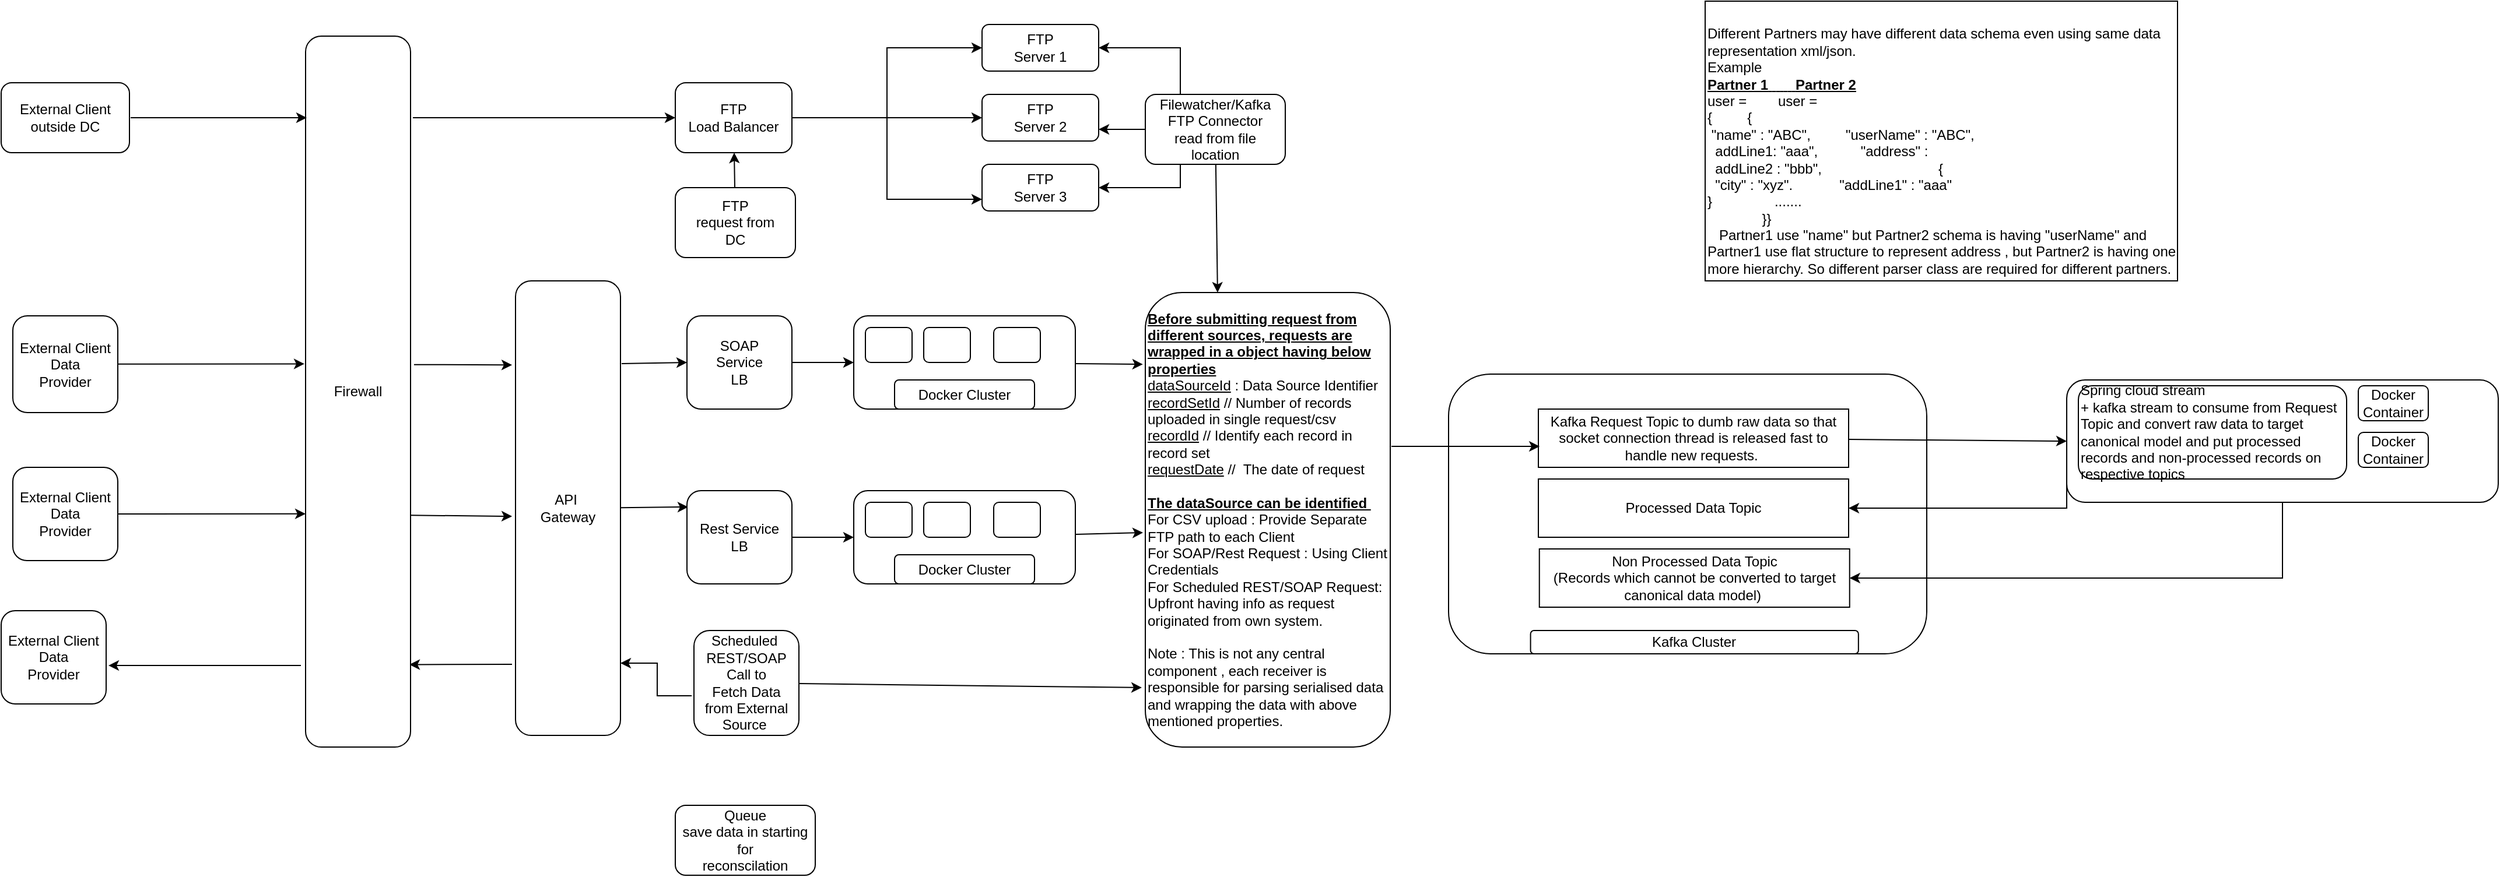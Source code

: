 <mxfile version="14.8.6" type="github">
  <diagram id="BYjT2eE-odGATEHhjXMd" name="Page-1">
    <mxGraphModel dx="2125" dy="1838" grid="1" gridSize="10" guides="1" tooltips="1" connect="1" arrows="1" fold="1" page="1" pageScale="1" pageWidth="827" pageHeight="1169" math="0" shadow="0">
      <root>
        <mxCell id="0" />
        <mxCell id="1" parent="0" />
        <mxCell id="c1tImv971CZiWF4TgYlr-3" value="" style="group" vertex="1" connectable="0" parent="1">
          <mxGeometry x="750" y="350" width="410" height="200" as="geometry" />
        </mxCell>
        <mxCell id="c1tImv971CZiWF4TgYlr-1" value="&lt;div style=&quot;text-align: justify&quot;&gt;&lt;br&gt;&lt;/div&gt;" style="rounded=1;whiteSpace=wrap;html=1;align=center;" vertex="1" parent="c1tImv971CZiWF4TgYlr-3">
          <mxGeometry y="-40" width="410" height="240" as="geometry" />
        </mxCell>
        <mxCell id="c1tImv971CZiWF4TgYlr-2" value="Kafka Cluster" style="rounded=1;whiteSpace=wrap;html=1;" vertex="1" parent="c1tImv971CZiWF4TgYlr-3">
          <mxGeometry x="70.29" y="180" width="281.14" height="20" as="geometry" />
        </mxCell>
        <mxCell id="c1tImv971CZiWF4TgYlr-8" value="Processed Data Topic" style="rounded=0;whiteSpace=wrap;html=1;" vertex="1" parent="c1tImv971CZiWF4TgYlr-3">
          <mxGeometry x="77" y="50" width="266" height="50" as="geometry" />
        </mxCell>
        <mxCell id="c1tImv971CZiWF4TgYlr-102" value="Non Processed Data Topic&lt;br&gt;(Records which cannot be converted to target canonical data model)&amp;nbsp;" style="rounded=0;whiteSpace=wrap;html=1;" vertex="1" parent="c1tImv971CZiWF4TgYlr-3">
          <mxGeometry x="77.86" y="110" width="266" height="50" as="geometry" />
        </mxCell>
        <mxCell id="c1tImv971CZiWF4TgYlr-7" value="Kafka Request Topic to dumb raw data so that socket connection thread is released fast to handle new requests.&amp;nbsp;" style="rounded=0;whiteSpace=wrap;html=1;" vertex="1" parent="c1tImv971CZiWF4TgYlr-3">
          <mxGeometry x="77" y="-10" width="266" height="50" as="geometry" />
        </mxCell>
        <mxCell id="c1tImv971CZiWF4TgYlr-55" style="edgeStyle=none;rounded=0;orthogonalLoop=1;jettySize=auto;html=1;entryX=0.989;entryY=0.884;entryDx=0;entryDy=0;entryPerimeter=0;" edge="1" parent="1" target="c1tImv971CZiWF4TgYlr-24">
          <mxGeometry relative="1" as="geometry">
            <mxPoint x="-53" y="559" as="sourcePoint" />
          </mxGeometry>
        </mxCell>
        <mxCell id="c1tImv971CZiWF4TgYlr-97" style="edgeStyle=none;rounded=0;orthogonalLoop=1;jettySize=auto;html=1;entryX=0;entryY=0.5;entryDx=0;entryDy=0;exitX=1.011;exitY=0.182;exitDx=0;exitDy=0;exitPerimeter=0;" edge="1" parent="1" source="c1tImv971CZiWF4TgYlr-22" target="c1tImv971CZiWF4TgYlr-23">
          <mxGeometry relative="1" as="geometry" />
        </mxCell>
        <mxCell id="c1tImv971CZiWF4TgYlr-100" style="edgeStyle=none;rounded=0;orthogonalLoop=1;jettySize=auto;html=1;entryX=0.011;entryY=0.175;entryDx=0;entryDy=0;entryPerimeter=0;" edge="1" parent="1" source="c1tImv971CZiWF4TgYlr-22" target="c1tImv971CZiWF4TgYlr-32">
          <mxGeometry relative="1" as="geometry" />
        </mxCell>
        <mxCell id="c1tImv971CZiWF4TgYlr-22" value="API&amp;nbsp;&lt;br&gt;Gateway" style="rounded=1;whiteSpace=wrap;html=1;" vertex="1" parent="1">
          <mxGeometry x="-50" y="230" width="90" height="390" as="geometry" />
        </mxCell>
        <mxCell id="c1tImv971CZiWF4TgYlr-70" style="edgeStyle=none;rounded=0;orthogonalLoop=1;jettySize=auto;html=1;entryX=0;entryY=0.5;entryDx=0;entryDy=0;" edge="1" parent="1" source="c1tImv971CZiWF4TgYlr-23" target="c1tImv971CZiWF4TgYlr-58">
          <mxGeometry relative="1" as="geometry" />
        </mxCell>
        <mxCell id="c1tImv971CZiWF4TgYlr-23" value="SOAP&lt;br&gt;Service&lt;br&gt;LB" style="rounded=1;whiteSpace=wrap;html=1;" vertex="1" parent="1">
          <mxGeometry x="97" y="260" width="90" height="80" as="geometry" />
        </mxCell>
        <mxCell id="c1tImv971CZiWF4TgYlr-57" style="edgeStyle=none;rounded=0;orthogonalLoop=1;jettySize=auto;html=1;entryX=1.022;entryY=0.588;entryDx=0;entryDy=0;entryPerimeter=0;" edge="1" parent="1" target="c1tImv971CZiWF4TgYlr-28">
          <mxGeometry relative="1" as="geometry">
            <mxPoint x="-234" y="560" as="sourcePoint" />
          </mxGeometry>
        </mxCell>
        <mxCell id="c1tImv971CZiWF4TgYlr-72" style="edgeStyle=none;rounded=0;orthogonalLoop=1;jettySize=auto;html=1;entryX=0;entryY=0.5;entryDx=0;entryDy=0;" edge="1" parent="1" target="c1tImv971CZiWF4TgYlr-34">
          <mxGeometry relative="1" as="geometry">
            <mxPoint x="-138" y="90" as="sourcePoint" />
          </mxGeometry>
        </mxCell>
        <mxCell id="c1tImv971CZiWF4TgYlr-96" style="edgeStyle=none;rounded=0;orthogonalLoop=1;jettySize=auto;html=1;entryX=-0.033;entryY=0.185;entryDx=0;entryDy=0;entryPerimeter=0;exitX=1.033;exitY=0.462;exitDx=0;exitDy=0;exitPerimeter=0;" edge="1" parent="1" source="c1tImv971CZiWF4TgYlr-24" target="c1tImv971CZiWF4TgYlr-22">
          <mxGeometry relative="1" as="geometry" />
        </mxCell>
        <mxCell id="c1tImv971CZiWF4TgYlr-99" style="edgeStyle=none;rounded=0;orthogonalLoop=1;jettySize=auto;html=1;entryX=-0.033;entryY=0.518;entryDx=0;entryDy=0;entryPerimeter=0;exitX=1;exitY=0.674;exitDx=0;exitDy=0;exitPerimeter=0;" edge="1" parent="1" source="c1tImv971CZiWF4TgYlr-24" target="c1tImv971CZiWF4TgYlr-22">
          <mxGeometry relative="1" as="geometry">
            <mxPoint x="-120" y="330" as="targetPoint" />
          </mxGeometry>
        </mxCell>
        <mxCell id="c1tImv971CZiWF4TgYlr-24" value="Firewall" style="rounded=1;whiteSpace=wrap;html=1;" vertex="1" parent="1">
          <mxGeometry x="-230" y="20" width="90" height="610" as="geometry" />
        </mxCell>
        <mxCell id="c1tImv971CZiWF4TgYlr-29" style="edgeStyle=orthogonalEdgeStyle;rounded=0;orthogonalLoop=1;jettySize=auto;html=1;exitX=-0.022;exitY=0.622;exitDx=0;exitDy=0;entryX=1;entryY=0.841;entryDx=0;entryDy=0;entryPerimeter=0;exitPerimeter=0;" edge="1" parent="1" source="c1tImv971CZiWF4TgYlr-27" target="c1tImv971CZiWF4TgYlr-22">
          <mxGeometry relative="1" as="geometry" />
        </mxCell>
        <mxCell id="c1tImv971CZiWF4TgYlr-91" style="edgeStyle=none;rounded=0;orthogonalLoop=1;jettySize=auto;html=1;" edge="1" parent="1" source="c1tImv971CZiWF4TgYlr-27">
          <mxGeometry relative="1" as="geometry">
            <mxPoint x="487" y="579" as="targetPoint" />
          </mxGeometry>
        </mxCell>
        <mxCell id="c1tImv971CZiWF4TgYlr-27" value="Scheduled&amp;nbsp;&lt;br&gt;REST/SOAP&lt;br&gt;Call to&lt;br&gt;Fetch Data&lt;br&gt;from External&lt;br&gt;Source&amp;nbsp;" style="rounded=1;whiteSpace=wrap;html=1;" vertex="1" parent="1">
          <mxGeometry x="103" y="530" width="90" height="90" as="geometry" />
        </mxCell>
        <mxCell id="c1tImv971CZiWF4TgYlr-28" value="External Client&lt;br&gt;Data&lt;br&gt;Provider" style="rounded=1;whiteSpace=wrap;html=1;" vertex="1" parent="1">
          <mxGeometry x="-491" y="513" width="90" height="80" as="geometry" />
        </mxCell>
        <mxCell id="c1tImv971CZiWF4TgYlr-71" style="edgeStyle=none;rounded=0;orthogonalLoop=1;jettySize=auto;html=1;entryX=0;entryY=0.5;entryDx=0;entryDy=0;" edge="1" parent="1" source="c1tImv971CZiWF4TgYlr-32" target="c1tImv971CZiWF4TgYlr-65">
          <mxGeometry relative="1" as="geometry" />
        </mxCell>
        <mxCell id="c1tImv971CZiWF4TgYlr-32" value="Rest Service&lt;br&gt;LB" style="rounded=1;whiteSpace=wrap;html=1;" vertex="1" parent="1">
          <mxGeometry x="97" y="410" width="90" height="80" as="geometry" />
        </mxCell>
        <mxCell id="c1tImv971CZiWF4TgYlr-45" style="edgeStyle=orthogonalEdgeStyle;rounded=0;orthogonalLoop=1;jettySize=auto;html=1;entryX=0.011;entryY=0.1;entryDx=0;entryDy=0;entryPerimeter=0;" edge="1" parent="1">
          <mxGeometry relative="1" as="geometry">
            <mxPoint x="-380" y="90" as="sourcePoint" />
            <mxPoint x="-229.01" y="90" as="targetPoint" />
          </mxGeometry>
        </mxCell>
        <mxCell id="c1tImv971CZiWF4TgYlr-33" value="External Client&lt;br&gt;outside DC" style="rounded=1;whiteSpace=wrap;html=1;" vertex="1" parent="1">
          <mxGeometry x="-491" y="60" width="110" height="60" as="geometry" />
        </mxCell>
        <mxCell id="c1tImv971CZiWF4TgYlr-42" style="edgeStyle=orthogonalEdgeStyle;rounded=0;orthogonalLoop=1;jettySize=auto;html=1;entryX=0;entryY=0.5;entryDx=0;entryDy=0;" edge="1" parent="1" source="c1tImv971CZiWF4TgYlr-34" target="c1tImv971CZiWF4TgYlr-39">
          <mxGeometry relative="1" as="geometry" />
        </mxCell>
        <mxCell id="c1tImv971CZiWF4TgYlr-43" style="edgeStyle=orthogonalEdgeStyle;rounded=0;orthogonalLoop=1;jettySize=auto;html=1;entryX=0;entryY=0.75;entryDx=0;entryDy=0;" edge="1" parent="1" source="c1tImv971CZiWF4TgYlr-34" target="c1tImv971CZiWF4TgYlr-35">
          <mxGeometry relative="1" as="geometry" />
        </mxCell>
        <mxCell id="c1tImv971CZiWF4TgYlr-44" style="edgeStyle=orthogonalEdgeStyle;rounded=0;orthogonalLoop=1;jettySize=auto;html=1;entryX=0;entryY=0.5;entryDx=0;entryDy=0;" edge="1" parent="1" source="c1tImv971CZiWF4TgYlr-34" target="c1tImv971CZiWF4TgYlr-38">
          <mxGeometry relative="1" as="geometry" />
        </mxCell>
        <mxCell id="c1tImv971CZiWF4TgYlr-34" value="FTP&lt;br&gt;Load Balancer" style="rounded=1;whiteSpace=wrap;html=1;" vertex="1" parent="1">
          <mxGeometry x="87" y="60" width="100" height="60" as="geometry" />
        </mxCell>
        <mxCell id="c1tImv971CZiWF4TgYlr-40" value="" style="group" vertex="1" connectable="0" parent="1">
          <mxGeometry x="350" y="10" width="100" height="160" as="geometry" />
        </mxCell>
        <mxCell id="c1tImv971CZiWF4TgYlr-35" value="FTP&lt;br&gt;Server 3" style="rounded=1;whiteSpace=wrap;html=1;" vertex="1" parent="c1tImv971CZiWF4TgYlr-40">
          <mxGeometry y="120" width="100" height="40" as="geometry" />
        </mxCell>
        <mxCell id="c1tImv971CZiWF4TgYlr-38" value="FTP&lt;br&gt;Server 2" style="rounded=1;whiteSpace=wrap;html=1;" vertex="1" parent="c1tImv971CZiWF4TgYlr-40">
          <mxGeometry y="60" width="100" height="40" as="geometry" />
        </mxCell>
        <mxCell id="c1tImv971CZiWF4TgYlr-39" value="FTP&lt;br&gt;Server 1" style="rounded=1;whiteSpace=wrap;html=1;" vertex="1" parent="c1tImv971CZiWF4TgYlr-40">
          <mxGeometry width="100" height="40" as="geometry" />
        </mxCell>
        <mxCell id="c1tImv971CZiWF4TgYlr-51" style="edgeStyle=none;rounded=0;orthogonalLoop=1;jettySize=auto;html=1;entryX=1;entryY=0.5;entryDx=0;entryDy=0;exitX=0.25;exitY=0;exitDx=0;exitDy=0;" edge="1" parent="1" source="c1tImv971CZiWF4TgYlr-46" target="c1tImv971CZiWF4TgYlr-39">
          <mxGeometry relative="1" as="geometry">
            <Array as="points">
              <mxPoint x="520" y="30" />
            </Array>
          </mxGeometry>
        </mxCell>
        <mxCell id="c1tImv971CZiWF4TgYlr-52" style="edgeStyle=none;rounded=0;orthogonalLoop=1;jettySize=auto;html=1;entryX=1;entryY=0.75;entryDx=0;entryDy=0;" edge="1" parent="1" source="c1tImv971CZiWF4TgYlr-46" target="c1tImv971CZiWF4TgYlr-38">
          <mxGeometry relative="1" as="geometry" />
        </mxCell>
        <mxCell id="c1tImv971CZiWF4TgYlr-53" style="edgeStyle=none;rounded=0;orthogonalLoop=1;jettySize=auto;html=1;entryX=1;entryY=0.5;entryDx=0;entryDy=0;exitX=0.25;exitY=1;exitDx=0;exitDy=0;" edge="1" parent="1" source="c1tImv971CZiWF4TgYlr-46" target="c1tImv971CZiWF4TgYlr-35">
          <mxGeometry relative="1" as="geometry">
            <Array as="points">
              <mxPoint x="520" y="150" />
            </Array>
          </mxGeometry>
        </mxCell>
        <mxCell id="c1tImv971CZiWF4TgYlr-88" style="edgeStyle=none;rounded=0;orthogonalLoop=1;jettySize=auto;html=1;entryX=0.295;entryY=0;entryDx=0;entryDy=0;entryPerimeter=0;" edge="1" parent="1" source="c1tImv971CZiWF4TgYlr-46" target="c1tImv971CZiWF4TgYlr-87">
          <mxGeometry relative="1" as="geometry" />
        </mxCell>
        <mxCell id="c1tImv971CZiWF4TgYlr-46" value="Filewatcher/Kafka&lt;br&gt;FTP Connector&lt;br&gt;read from file&lt;br&gt;location" style="rounded=1;whiteSpace=wrap;html=1;" vertex="1" parent="1">
          <mxGeometry x="490" y="70" width="120" height="60" as="geometry" />
        </mxCell>
        <mxCell id="c1tImv971CZiWF4TgYlr-63" value="" style="group" vertex="1" connectable="0" parent="1">
          <mxGeometry x="240" y="260" width="190" height="80" as="geometry" />
        </mxCell>
        <mxCell id="c1tImv971CZiWF4TgYlr-58" value="&lt;div&gt;&lt;/div&gt;" style="rounded=1;whiteSpace=wrap;html=1;align=left;" vertex="1" parent="c1tImv971CZiWF4TgYlr-63">
          <mxGeometry width="190" height="80" as="geometry" />
        </mxCell>
        <mxCell id="c1tImv971CZiWF4TgYlr-59" value="" style="rounded=1;whiteSpace=wrap;html=1;" vertex="1" parent="c1tImv971CZiWF4TgYlr-63">
          <mxGeometry x="10" y="10" width="40" height="30" as="geometry" />
        </mxCell>
        <mxCell id="c1tImv971CZiWF4TgYlr-60" value="" style="rounded=1;whiteSpace=wrap;html=1;" vertex="1" parent="c1tImv971CZiWF4TgYlr-63">
          <mxGeometry x="60" y="10" width="40" height="30" as="geometry" />
        </mxCell>
        <mxCell id="c1tImv971CZiWF4TgYlr-61" value="" style="rounded=1;whiteSpace=wrap;html=1;" vertex="1" parent="c1tImv971CZiWF4TgYlr-63">
          <mxGeometry x="120" y="10" width="40" height="30" as="geometry" />
        </mxCell>
        <mxCell id="c1tImv971CZiWF4TgYlr-62" value="Docker Cluster" style="rounded=1;whiteSpace=wrap;html=1;" vertex="1" parent="c1tImv971CZiWF4TgYlr-63">
          <mxGeometry x="35" y="55" width="120" height="25" as="geometry" />
        </mxCell>
        <mxCell id="c1tImv971CZiWF4TgYlr-64" value="" style="group" vertex="1" connectable="0" parent="1">
          <mxGeometry x="240" y="410" width="190" height="80" as="geometry" />
        </mxCell>
        <mxCell id="c1tImv971CZiWF4TgYlr-65" value="&lt;div&gt;&lt;/div&gt;" style="rounded=1;whiteSpace=wrap;html=1;align=left;" vertex="1" parent="c1tImv971CZiWF4TgYlr-64">
          <mxGeometry width="190" height="80" as="geometry" />
        </mxCell>
        <mxCell id="c1tImv971CZiWF4TgYlr-66" value="" style="rounded=1;whiteSpace=wrap;html=1;" vertex="1" parent="c1tImv971CZiWF4TgYlr-64">
          <mxGeometry x="10" y="10" width="40" height="30" as="geometry" />
        </mxCell>
        <mxCell id="c1tImv971CZiWF4TgYlr-67" value="" style="rounded=1;whiteSpace=wrap;html=1;" vertex="1" parent="c1tImv971CZiWF4TgYlr-64">
          <mxGeometry x="60" y="10" width="40" height="30" as="geometry" />
        </mxCell>
        <mxCell id="c1tImv971CZiWF4TgYlr-68" value="" style="rounded=1;whiteSpace=wrap;html=1;" vertex="1" parent="c1tImv971CZiWF4TgYlr-64">
          <mxGeometry x="120" y="10" width="40" height="30" as="geometry" />
        </mxCell>
        <mxCell id="c1tImv971CZiWF4TgYlr-69" value="Docker Cluster" style="rounded=1;whiteSpace=wrap;html=1;" vertex="1" parent="c1tImv971CZiWF4TgYlr-64">
          <mxGeometry x="35" y="55" width="120" height="25" as="geometry" />
        </mxCell>
        <mxCell id="c1tImv971CZiWF4TgYlr-83" value="Queue&lt;br&gt;save data in starting for&lt;br&gt;reconscilation" style="rounded=1;whiteSpace=wrap;html=1;" vertex="1" parent="1">
          <mxGeometry x="87" y="680" width="120" height="60" as="geometry" />
        </mxCell>
        <mxCell id="c1tImv971CZiWF4TgYlr-86" style="edgeStyle=none;rounded=0;orthogonalLoop=1;jettySize=auto;html=1;" edge="1" parent="1" source="c1tImv971CZiWF4TgYlr-85" target="c1tImv971CZiWF4TgYlr-34">
          <mxGeometry relative="1" as="geometry" />
        </mxCell>
        <mxCell id="c1tImv971CZiWF4TgYlr-85" value="FTP&lt;br&gt;request from&lt;br&gt;DC" style="rounded=1;whiteSpace=wrap;html=1;" vertex="1" parent="1">
          <mxGeometry x="87" y="150" width="103" height="60" as="geometry" />
        </mxCell>
        <mxCell id="c1tImv971CZiWF4TgYlr-92" style="edgeStyle=none;rounded=0;orthogonalLoop=1;jettySize=auto;html=1;entryX=0.004;entryY=0.64;entryDx=0;entryDy=0;entryPerimeter=0;" edge="1" parent="1" target="c1tImv971CZiWF4TgYlr-7">
          <mxGeometry relative="1" as="geometry">
            <mxPoint x="701" y="372" as="sourcePoint" />
            <Array as="points" />
          </mxGeometry>
        </mxCell>
        <mxCell id="c1tImv971CZiWF4TgYlr-87" value="&lt;b&gt;&lt;u&gt;Before submitting request from different sources, requests are wrapped in a object having below properties&lt;/u&gt;&lt;/b&gt;&lt;br&gt;&lt;u&gt;dataSourceId&lt;/u&gt; : Data Source Identifier&amp;nbsp;&lt;br&gt;&lt;u&gt;recordSetId&lt;/u&gt; // Number of records uploaded in single request/csv&amp;nbsp;&lt;br&gt;&lt;u&gt;recordId&lt;/u&gt; // Identify each record in record set&lt;br&gt;&lt;u&gt;requestDate&lt;/u&gt; //&amp;nbsp; The date of request&lt;br&gt;&lt;br&gt;&lt;b&gt;&lt;u&gt;The dataSource can be identified&amp;nbsp;&lt;/u&gt;&lt;/b&gt;&lt;br&gt;For CSV upload : Provide Separate FTP path to each Client&lt;br&gt;For SOAP/Rest Request : Using Client Credentials&lt;br&gt;For Scheduled REST/SOAP Request: Upfront having info as request originated from own system.&lt;br&gt;&lt;br&gt;Note : This is not any central component , each receiver is responsible for parsing serialised data and wrapping the data with above mentioned properties.&amp;nbsp;&amp;nbsp;" style="rounded=1;whiteSpace=wrap;html=1;align=left;" vertex="1" parent="1">
          <mxGeometry x="490" y="240" width="210" height="390" as="geometry" />
        </mxCell>
        <mxCell id="c1tImv971CZiWF4TgYlr-89" style="edgeStyle=none;rounded=0;orthogonalLoop=1;jettySize=auto;html=1;entryX=-0.01;entryY=0.158;entryDx=0;entryDy=0;entryPerimeter=0;" edge="1" parent="1" source="c1tImv971CZiWF4TgYlr-58" target="c1tImv971CZiWF4TgYlr-87">
          <mxGeometry relative="1" as="geometry">
            <mxPoint x="490" y="295" as="targetPoint" />
          </mxGeometry>
        </mxCell>
        <mxCell id="c1tImv971CZiWF4TgYlr-90" style="edgeStyle=none;rounded=0;orthogonalLoop=1;jettySize=auto;html=1;" edge="1" parent="1" source="c1tImv971CZiWF4TgYlr-65">
          <mxGeometry relative="1" as="geometry">
            <mxPoint x="488" y="446" as="targetPoint" />
          </mxGeometry>
        </mxCell>
        <mxCell id="c1tImv971CZiWF4TgYlr-95" style="edgeStyle=none;rounded=0;orthogonalLoop=1;jettySize=auto;html=1;entryX=-0.011;entryY=0.461;entryDx=0;entryDy=0;entryPerimeter=0;" edge="1" parent="1" source="c1tImv971CZiWF4TgYlr-93" target="c1tImv971CZiWF4TgYlr-24">
          <mxGeometry relative="1" as="geometry" />
        </mxCell>
        <mxCell id="c1tImv971CZiWF4TgYlr-93" value="External Client&lt;br&gt;Data&lt;br&gt;Provider" style="rounded=1;whiteSpace=wrap;html=1;" vertex="1" parent="1">
          <mxGeometry x="-481" y="260" width="90" height="83" as="geometry" />
        </mxCell>
        <mxCell id="c1tImv971CZiWF4TgYlr-98" style="edgeStyle=none;rounded=0;orthogonalLoop=1;jettySize=auto;html=1;entryX=0;entryY=0.672;entryDx=0;entryDy=0;entryPerimeter=0;" edge="1" parent="1" source="c1tImv971CZiWF4TgYlr-94" target="c1tImv971CZiWF4TgYlr-24">
          <mxGeometry relative="1" as="geometry" />
        </mxCell>
        <mxCell id="c1tImv971CZiWF4TgYlr-94" value="External Client&lt;br&gt;Data&lt;br&gt;Provider" style="rounded=1;whiteSpace=wrap;html=1;" vertex="1" parent="1">
          <mxGeometry x="-481" y="390" width="90" height="80" as="geometry" />
        </mxCell>
        <mxCell id="c1tImv971CZiWF4TgYlr-109" style="edgeStyle=none;rounded=0;orthogonalLoop=1;jettySize=auto;html=1;entryX=1;entryY=0.5;entryDx=0;entryDy=0;exitX=0;exitY=0.75;exitDx=0;exitDy=0;" edge="1" parent="1" source="c1tImv971CZiWF4TgYlr-103" target="c1tImv971CZiWF4TgYlr-8">
          <mxGeometry relative="1" as="geometry">
            <Array as="points">
              <mxPoint x="1280" y="425" />
            </Array>
          </mxGeometry>
        </mxCell>
        <mxCell id="c1tImv971CZiWF4TgYlr-110" style="edgeStyle=none;rounded=0;orthogonalLoop=1;jettySize=auto;html=1;entryX=1;entryY=0.5;entryDx=0;entryDy=0;" edge="1" parent="1" source="c1tImv971CZiWF4TgYlr-103" target="c1tImv971CZiWF4TgYlr-102">
          <mxGeometry relative="1" as="geometry">
            <Array as="points">
              <mxPoint x="1465" y="485" />
            </Array>
          </mxGeometry>
        </mxCell>
        <mxCell id="c1tImv971CZiWF4TgYlr-103" value="" style="rounded=1;whiteSpace=wrap;html=1;" vertex="1" parent="1">
          <mxGeometry x="1280" y="315" width="370" height="105" as="geometry" />
        </mxCell>
        <mxCell id="c1tImv971CZiWF4TgYlr-104" value="Spring cloud stream &lt;br&gt;+ kafka stream to consume from Request Topic and convert raw data to target canonical model and put processed records and non-processed records on respective topics" style="rounded=1;whiteSpace=wrap;html=1;align=left;" vertex="1" parent="1">
          <mxGeometry x="1290" y="320" width="230" height="80" as="geometry" />
        </mxCell>
        <mxCell id="c1tImv971CZiWF4TgYlr-106" value="Docker Container" style="rounded=1;whiteSpace=wrap;html=1;" vertex="1" parent="1">
          <mxGeometry x="1530" y="320" width="60" height="30" as="geometry" />
        </mxCell>
        <mxCell id="c1tImv971CZiWF4TgYlr-107" value="Docker Container" style="rounded=1;whiteSpace=wrap;html=1;" vertex="1" parent="1">
          <mxGeometry x="1530" y="360" width="60" height="30" as="geometry" />
        </mxCell>
        <mxCell id="c1tImv971CZiWF4TgYlr-108" style="edgeStyle=none;rounded=0;orthogonalLoop=1;jettySize=auto;html=1;entryX=0;entryY=0.5;entryDx=0;entryDy=0;" edge="1" parent="1" source="c1tImv971CZiWF4TgYlr-7" target="c1tImv971CZiWF4TgYlr-103">
          <mxGeometry relative="1" as="geometry" />
        </mxCell>
        <mxCell id="c1tImv971CZiWF4TgYlr-112" value="&lt;span&gt;&amp;nbsp; &amp;nbsp;&amp;nbsp;&lt;/span&gt;&lt;br&gt;&lt;span&gt;Different Partners may have different data schema even using same data representation xml/json.&lt;/span&gt;&lt;br&gt;&lt;span&gt;Example&amp;nbsp;&lt;/span&gt;&lt;br&gt;&lt;b&gt;&lt;u&gt;Partner 1&lt;span&gt;	&lt;span style=&quot;white-space: pre&quot;&gt;	&lt;/span&gt;&lt;span style=&quot;white-space: pre&quot;&gt;	&lt;/span&gt;&lt;span style=&quot;white-space: pre&quot;&gt;	&lt;/span&gt;&lt;span style=&quot;white-space: pre&quot;&gt;	&lt;/span&gt;&lt;span style=&quot;white-space: pre&quot;&gt;	&lt;/span&gt;&lt;/span&gt;&lt;span&gt;	&lt;/span&gt;&lt;span&gt;	&lt;/span&gt;&lt;span&gt;	&lt;/span&gt;&lt;span&gt;	&lt;/span&gt;Partner 2&lt;/u&gt;&lt;/b&gt;&lt;br&gt;&lt;span&gt;user =&lt;/span&gt;&lt;span&gt;	&lt;span style=&quot;white-space: pre&quot;&gt;	&lt;/span&gt;&lt;span style=&quot;white-space: pre&quot;&gt;	&lt;/span&gt;&lt;span style=&quot;white-space: pre&quot;&gt;	&lt;/span&gt;&lt;span style=&quot;white-space: pre&quot;&gt;	&lt;/span&gt;&lt;span style=&quot;white-space: pre&quot;&gt;	&lt;/span&gt;&lt;span style=&quot;white-space: pre&quot;&gt;	&lt;/span&gt;&lt;/span&gt;&lt;span&gt;	&lt;/span&gt;&lt;span&gt;	&lt;/span&gt;&lt;span&gt;	&lt;/span&gt;&lt;span&gt;	&lt;/span&gt;&lt;span&gt;	&lt;/span&gt;&lt;span&gt;user =&lt;/span&gt;&lt;br&gt;&lt;span&gt;{&lt;/span&gt;&lt;span&gt;	&lt;span style=&quot;white-space: pre&quot;&gt;	&lt;/span&gt;&lt;span style=&quot;white-space: pre&quot;&gt;	&lt;/span&gt;&lt;span style=&quot;white-space: pre&quot;&gt;	&lt;/span&gt;&lt;span style=&quot;white-space: pre&quot;&gt;	&lt;/span&gt;&lt;span style=&quot;white-space: pre&quot;&gt;	&lt;/span&gt;&lt;span style=&quot;white-space: pre&quot;&gt;	&lt;/span&gt;&lt;span style=&quot;white-space: pre&quot;&gt;	&lt;/span&gt;&lt;/span&gt;&lt;span&gt;	&lt;/span&gt;&lt;span&gt;	&lt;/span&gt;&lt;span&gt;	&lt;/span&gt;&lt;span&gt;	&lt;/span&gt;&lt;span&gt;	&lt;/span&gt;&lt;span&gt;	&lt;/span&gt;&lt;span&gt;{&lt;/span&gt;&lt;br&gt;&lt;span&gt;&amp;nbsp;&quot;name&quot; : &quot;ABC&quot;,&lt;/span&gt;&lt;span&gt;	&lt;/span&gt;&lt;span&gt;	&lt;/span&gt;&lt;span&gt;	&lt;/span&gt;&lt;span&gt;	&lt;/span&gt;&lt;span&gt;&amp;nbsp;&lt;span style=&quot;white-space: pre&quot;&gt;	&lt;/span&gt;&lt;span style=&quot;white-space: pre&quot;&gt;	&lt;/span&gt;&lt;span style=&quot;white-space: pre&quot;&gt;	&lt;/span&gt;&lt;span style=&quot;white-space: pre&quot;&gt;	&lt;/span&gt;&amp;nbsp; &amp;nbsp;&quot;userName&quot; : &quot;ABC&quot;,&lt;/span&gt;&lt;br&gt;&lt;span&gt;&amp;nbsp; addLine1: &quot;aaa&quot;,&amp;nbsp;&lt;/span&gt;&lt;span&gt;	&lt;/span&gt;&lt;span&gt;	&lt;/span&gt;&lt;span&gt;	&lt;/span&gt;&lt;span&gt;	&lt;/span&gt;&lt;span&gt;&amp;nbsp;&lt;span style=&quot;white-space: pre&quot;&gt;	&lt;/span&gt;&lt;span style=&quot;white-space: pre&quot;&gt;	&lt;/span&gt;&lt;span style=&quot;white-space: pre&quot;&gt;	&lt;/span&gt;&lt;span style=&quot;white-space: pre&quot;&gt;	&lt;/span&gt;&amp;nbsp; &amp;nbsp; &quot;address&quot; :&lt;/span&gt;&lt;br&gt;&lt;span&gt;&amp;nbsp; addLine2 : &quot;bbb&quot;,&amp;nbsp; &amp;nbsp; &amp;nbsp; &amp;nbsp; &amp;nbsp; &amp;nbsp; &amp;nbsp; &amp;nbsp; &amp;nbsp; &amp;nbsp; &amp;nbsp; &amp;nbsp; &amp;nbsp; &amp;nbsp; &amp;nbsp; {&amp;nbsp; &amp;nbsp; &amp;nbsp; &amp;nbsp; &amp;nbsp; &amp;nbsp; &amp;nbsp; &amp;nbsp; &amp;nbsp;&amp;nbsp;&lt;/span&gt;&lt;br&gt;&lt;span&gt;&amp;nbsp; &quot;city&quot; : &quot;xyz&quot;.&amp;nbsp; &amp;nbsp; &amp;nbsp;&lt;/span&gt;&lt;span&gt;	&lt;span style=&quot;white-space: pre&quot;&gt;	&lt;/span&gt;&lt;span style=&quot;white-space: pre&quot;&gt;	&lt;/span&gt;&lt;span style=&quot;white-space: pre&quot;&gt;	&lt;/span&gt;&lt;span style=&quot;white-space: pre&quot;&gt;	&lt;/span&gt;&lt;span style=&quot;white-space: pre&quot;&gt;	&lt;/span&gt;&lt;/span&gt;&lt;span&gt;	&lt;/span&gt;&lt;span&gt;	&lt;/span&gt;&lt;span&gt;	&lt;/span&gt;&lt;span&gt;	&lt;/span&gt;&lt;span&gt;&quot;addLine1&quot; : &quot;aaa&quot;&lt;/span&gt;&lt;br&gt;&lt;span&gt;}&amp;nbsp; &amp;nbsp; &amp;nbsp; &amp;nbsp;&lt;span style=&quot;white-space: pre&quot;&gt;	&lt;/span&gt;&lt;span style=&quot;white-space: pre&quot;&gt;	&lt;/span&gt;&lt;span style=&quot;white-space: pre&quot;&gt;	&lt;/span&gt;&lt;span style=&quot;white-space: pre&quot;&gt;	&lt;/span&gt;&lt;span style=&quot;white-space: pre&quot;&gt;	&lt;/span&gt;&lt;span style=&quot;white-space: pre&quot;&gt;	&lt;/span&gt;&lt;span style=&quot;white-space: pre&quot;&gt;	&lt;/span&gt;&lt;/span&gt;&lt;span&gt;	&lt;/span&gt;&lt;span&gt;	&lt;/span&gt;&lt;span&gt;	&lt;/span&gt;&lt;span&gt;	&lt;/span&gt;&lt;span&gt;	&lt;/span&gt;&lt;span&gt;	&lt;/span&gt;&lt;span&gt;	&lt;/span&gt;&lt;span&gt;&amp;nbsp;.......&lt;/span&gt;&lt;br&gt;&lt;span&gt;	&lt;/span&gt;&lt;span&gt;	&lt;/span&gt;&lt;span&gt;	&lt;/span&gt;&lt;span&gt;	&lt;/span&gt;&lt;span&gt;	&lt;/span&gt;&lt;span&gt;	&lt;/span&gt;&lt;span&gt;	&lt;/span&gt;&lt;span&gt;&amp;nbsp; &amp;nbsp; &lt;span style=&quot;white-space: pre&quot;&gt;	&lt;/span&gt;&lt;span style=&quot;white-space: pre&quot;&gt;	&lt;/span&gt;&lt;span style=&quot;white-space: pre&quot;&gt;	&lt;/span&gt;&lt;span style=&quot;white-space: pre&quot;&gt;	&lt;/span&gt;&lt;span style=&quot;white-space: pre&quot;&gt;	&lt;/span&gt;&lt;span style=&quot;white-space: pre&quot;&gt;	&lt;/span&gt;&lt;span style=&quot;white-space: pre&quot;&gt;	&lt;/span&gt;&amp;nbsp; &amp;nbsp;}}&lt;/span&gt;&lt;br&gt;&lt;span&gt;&amp;nbsp; &amp;nbsp;Partner1 use &quot;name&quot; but Partner2 schema is having &quot;userName&quot; and Partner1 use flat structure to represent address , but Partner2 is having one more hierarchy. So different parser class are required for different partners.&amp;nbsp;&lt;/span&gt;" style="rounded=0;whiteSpace=wrap;html=1;align=left;verticalAlign=top;" vertex="1" parent="1">
          <mxGeometry x="970" y="-10" width="405" height="240" as="geometry" />
        </mxCell>
      </root>
    </mxGraphModel>
  </diagram>
</mxfile>
